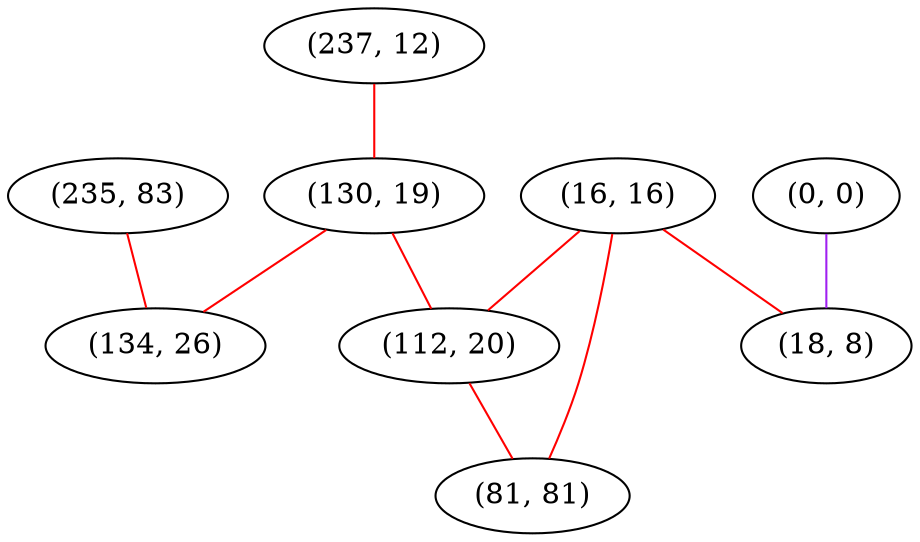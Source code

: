 graph "" {
"(237, 12)";
"(16, 16)";
"(130, 19)";
"(235, 83)";
"(0, 0)";
"(112, 20)";
"(18, 8)";
"(134, 26)";
"(81, 81)";
"(237, 12)" -- "(130, 19)"  [color=red, key=0, weight=1];
"(16, 16)" -- "(18, 8)"  [color=red, key=0, weight=1];
"(16, 16)" -- "(81, 81)"  [color=red, key=0, weight=1];
"(16, 16)" -- "(112, 20)"  [color=red, key=0, weight=1];
"(130, 19)" -- "(134, 26)"  [color=red, key=0, weight=1];
"(130, 19)" -- "(112, 20)"  [color=red, key=0, weight=1];
"(235, 83)" -- "(134, 26)"  [color=red, key=0, weight=1];
"(0, 0)" -- "(18, 8)"  [color=purple, key=0, weight=4];
"(112, 20)" -- "(81, 81)"  [color=red, key=0, weight=1];
}
